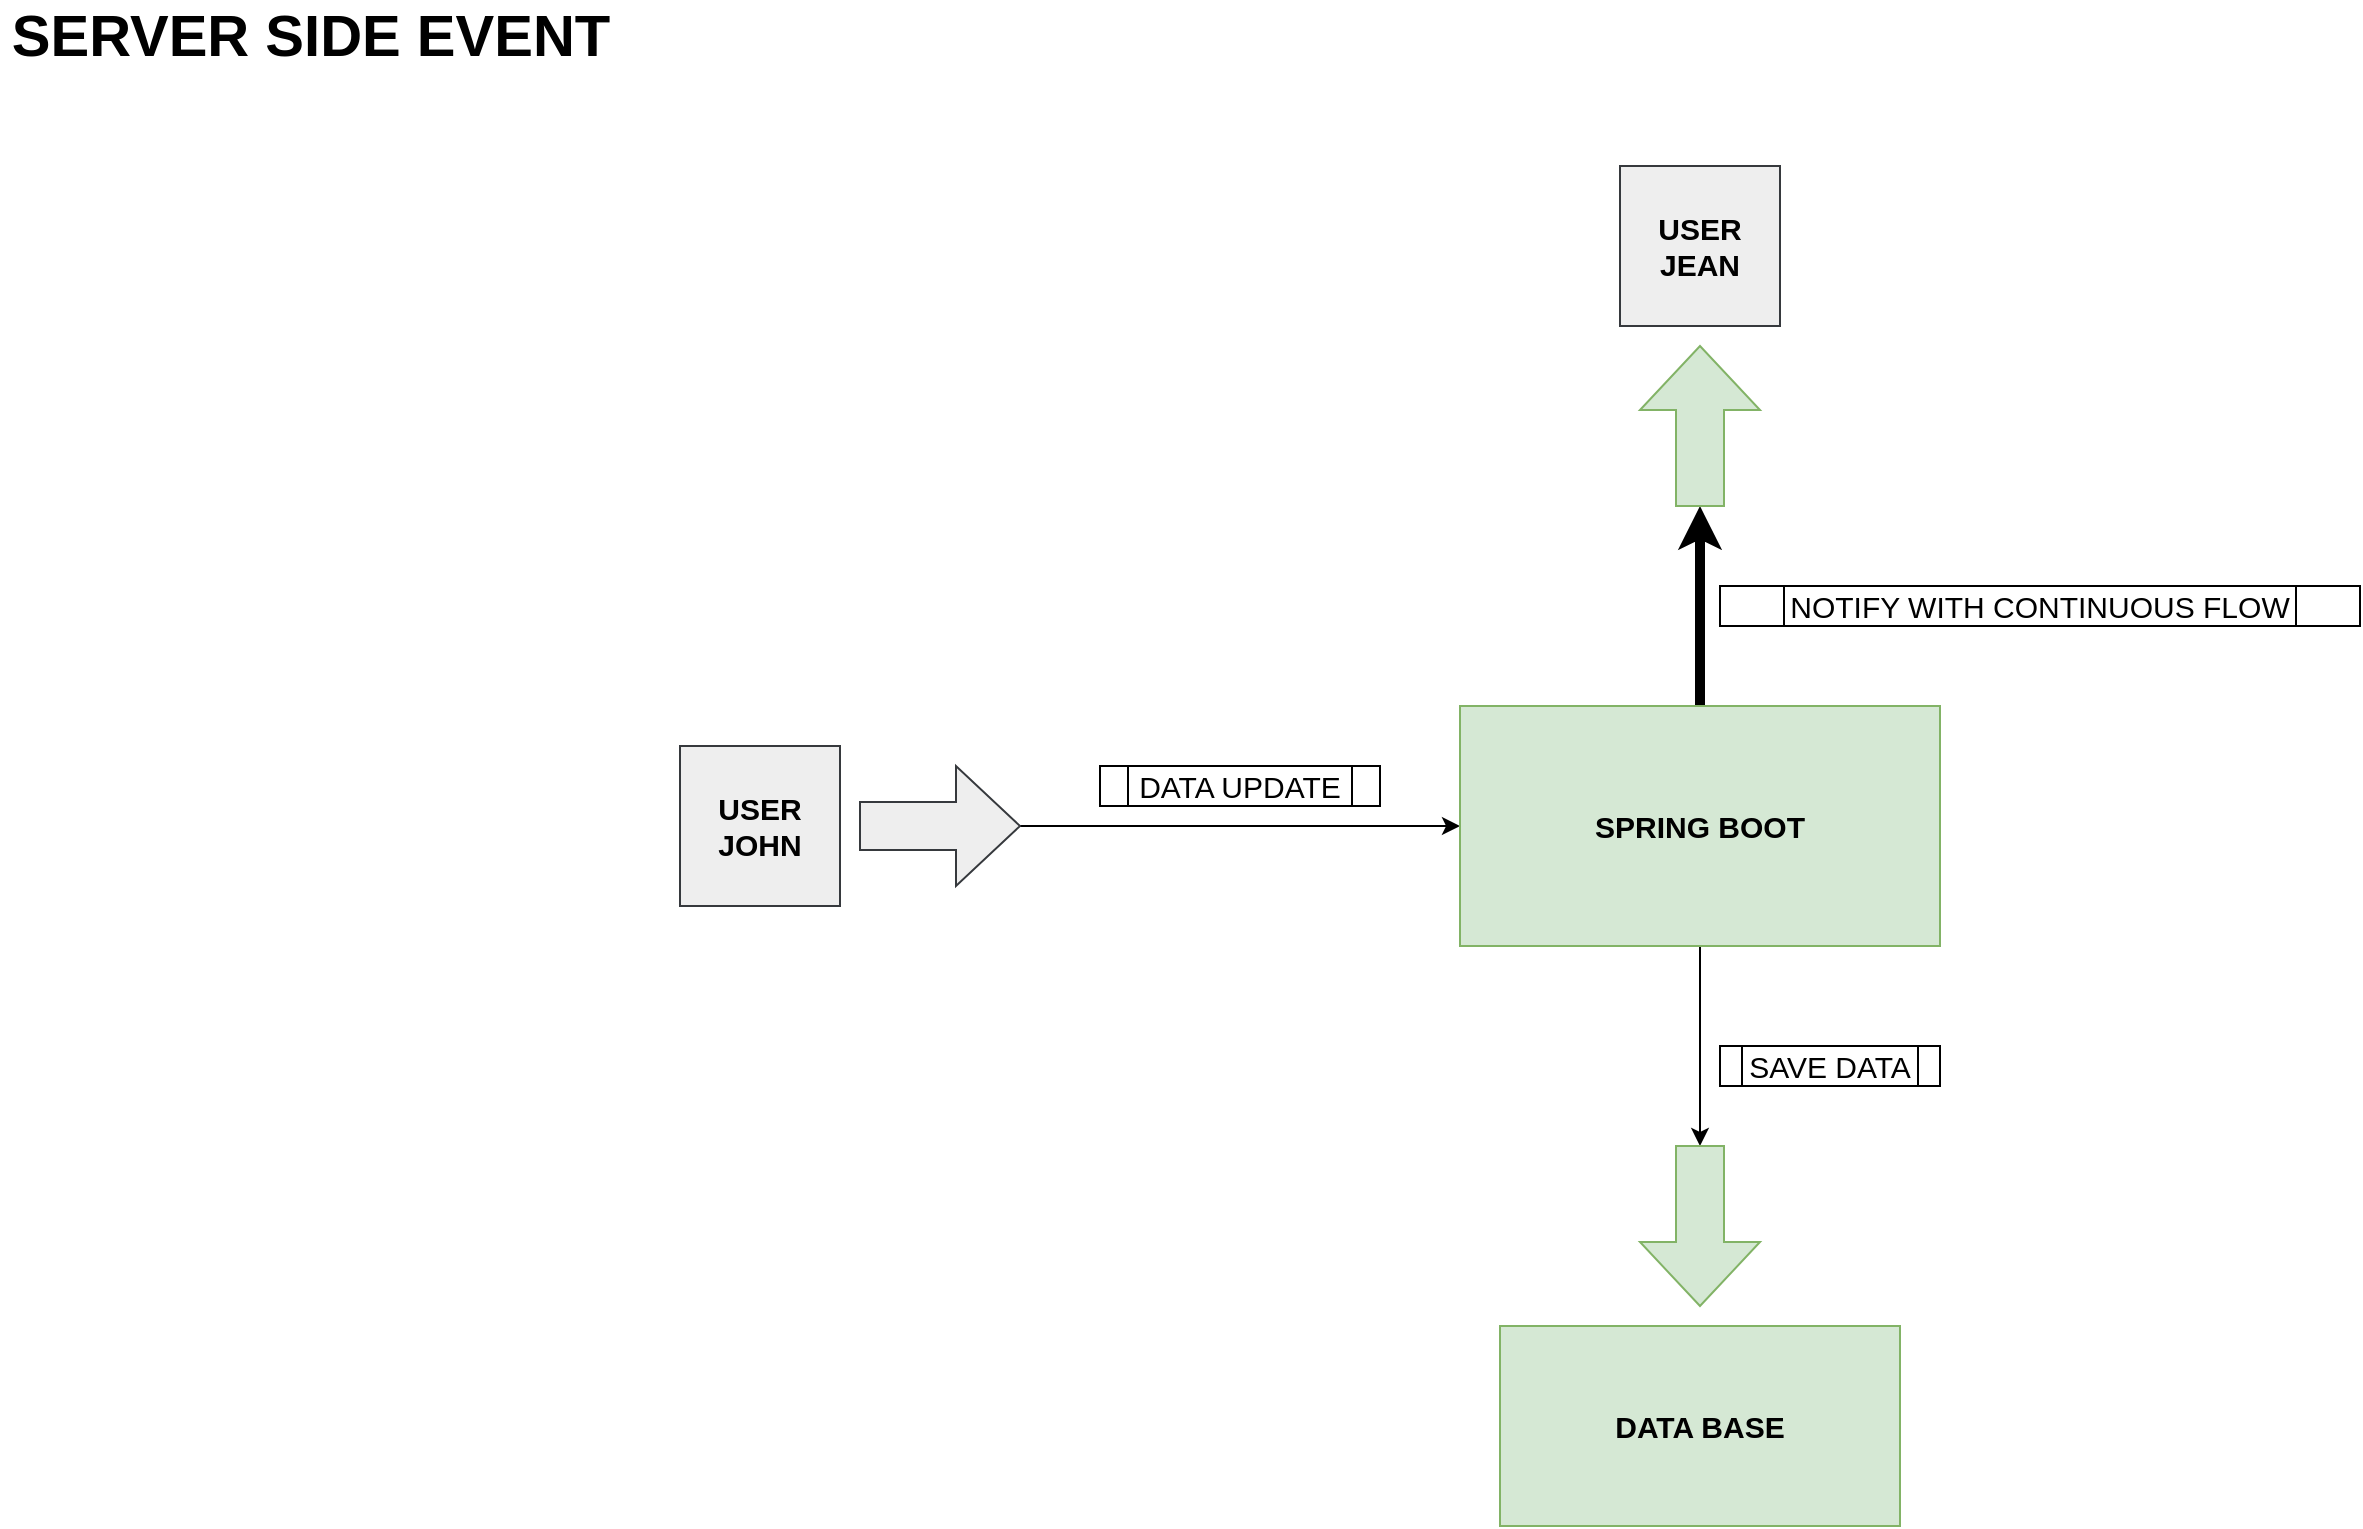<mxfile version="16.2.7" type="github">
  <diagram id="mPFSQiah_NU10TlbEY0m" name="Page-1">
    <mxGraphModel dx="2768" dy="1130" grid="1" gridSize="10" guides="1" tooltips="1" connect="1" arrows="1" fold="1" page="0" pageScale="1" pageWidth="827" pageHeight="1169" math="0" shadow="0">
      <root>
        <mxCell id="0" />
        <mxCell id="1" parent="0" />
        <mxCell id="sigG_fs_RIrKZey_LHQE-6" value="" style="edgeStyle=orthogonalEdgeStyle;rounded=0;orthogonalLoop=1;jettySize=auto;html=1;fontSize=29;" parent="1" source="sigG_fs_RIrKZey_LHQE-5" target="sigG_fs_RIrKZey_LHQE-3" edge="1">
          <mxGeometry relative="1" as="geometry" />
        </mxCell>
        <mxCell id="XU_rd4bSlqqLAfE51_sd-3" value="" style="edgeStyle=orthogonalEdgeStyle;rounded=0;orthogonalLoop=1;jettySize=auto;html=1;fontSize=15;strokeWidth=5;" edge="1" parent="1" source="sigG_fs_RIrKZey_LHQE-3" target="XU_rd4bSlqqLAfE51_sd-2">
          <mxGeometry relative="1" as="geometry" />
        </mxCell>
        <mxCell id="XU_rd4bSlqqLAfE51_sd-7" value="" style="edgeStyle=orthogonalEdgeStyle;rounded=0;orthogonalLoop=1;jettySize=auto;html=1;fontSize=15;" edge="1" parent="1" source="sigG_fs_RIrKZey_LHQE-3" target="XU_rd4bSlqqLAfE51_sd-6">
          <mxGeometry relative="1" as="geometry" />
        </mxCell>
        <mxCell id="sigG_fs_RIrKZey_LHQE-3" value="SPRING BOOT" style="rounded=0;whiteSpace=wrap;html=1;fillColor=#d5e8d4;strokeColor=#82b366;gradientColor=none;fontStyle=1;fontSize=15;" parent="1" vertex="1">
          <mxGeometry x="300" y="520" width="240" height="120" as="geometry" />
        </mxCell>
        <mxCell id="sigG_fs_RIrKZey_LHQE-4" value="&lt;b&gt;&lt;font style=&quot;font-size: 29px&quot;&gt;SERVER SIDE EVENT&lt;/font&gt;&lt;/b&gt;" style="text;html=1;align=center;verticalAlign=middle;resizable=0;points=[];autosize=1;strokeColor=none;fillColor=none;fontSize=15;" parent="1" vertex="1">
          <mxGeometry x="-430" y="170" width="310" height="30" as="geometry" />
        </mxCell>
        <mxCell id="sigG_fs_RIrKZey_LHQE-5" value="" style="shape=singleArrow;whiteSpace=wrap;html=1;arrowWidth=0.4;arrowSize=0.4;fontSize=15;fillColor=#eeeeee;strokeColor=#36393d;rounded=0;fontStyle=1;" parent="1" vertex="1">
          <mxGeometry y="550" width="80" height="60" as="geometry" />
        </mxCell>
        <mxCell id="sigG_fs_RIrKZey_LHQE-12" value="USER&lt;br&gt;JOHN" style="whiteSpace=wrap;html=1;aspect=fixed;rounded=0;fontSize=15;fillColor=#eeeeee;strokeColor=#36393d;fontStyle=1" parent="1" vertex="1">
          <mxGeometry x="-90" y="540" width="80" height="80" as="geometry" />
        </mxCell>
        <mxCell id="sigG_fs_RIrKZey_LHQE-13" value="DATA UPDATE" style="shape=process;whiteSpace=wrap;html=1;backgroundOutline=1;rounded=0;fontSize=15;fillColor=default;gradientColor=none;" parent="1" vertex="1">
          <mxGeometry x="120" y="550" width="140" height="20" as="geometry" />
        </mxCell>
        <mxCell id="XU_rd4bSlqqLAfE51_sd-2" value="" style="shape=singleArrow;whiteSpace=wrap;html=1;arrowWidth=0.4;arrowSize=0.4;fontSize=15;fillColor=#d5e8d4;strokeColor=#82b366;rounded=0;gradientColor=none;fontStyle=1;rotation=-90;" vertex="1" parent="1">
          <mxGeometry x="380" y="350" width="80" height="60" as="geometry" />
        </mxCell>
        <mxCell id="XU_rd4bSlqqLAfE51_sd-4" value="USER&lt;br&gt;JEAN" style="whiteSpace=wrap;html=1;aspect=fixed;rounded=0;fontSize=15;fillColor=#eeeeee;strokeColor=#36393d;fontStyle=1" vertex="1" parent="1">
          <mxGeometry x="380" y="250" width="80" height="80" as="geometry" />
        </mxCell>
        <mxCell id="XU_rd4bSlqqLAfE51_sd-5" value="NOTIFY WITH CONTINUOUS FLOW" style="shape=process;whiteSpace=wrap;html=1;backgroundOutline=1;rounded=0;fontSize=15;fillColor=default;gradientColor=none;" vertex="1" parent="1">
          <mxGeometry x="430" y="460" width="320" height="20" as="geometry" />
        </mxCell>
        <mxCell id="XU_rd4bSlqqLAfE51_sd-6" value="" style="shape=singleArrow;whiteSpace=wrap;html=1;arrowWidth=0.4;arrowSize=0.4;fontSize=15;fillColor=#d5e8d4;strokeColor=#82b366;rounded=0;gradientColor=none;fontStyle=1;rotation=90;" vertex="1" parent="1">
          <mxGeometry x="380" y="750" width="80" height="60" as="geometry" />
        </mxCell>
        <mxCell id="XU_rd4bSlqqLAfE51_sd-8" value="DATA BASE" style="rounded=0;whiteSpace=wrap;html=1;fillColor=#d5e8d4;strokeColor=#82b366;gradientColor=none;fontStyle=1;fontSize=15;" vertex="1" parent="1">
          <mxGeometry x="320" y="830" width="200" height="100" as="geometry" />
        </mxCell>
        <mxCell id="XU_rd4bSlqqLAfE51_sd-9" value="SAVE DATA" style="shape=process;whiteSpace=wrap;html=1;backgroundOutline=1;rounded=0;fontSize=15;fillColor=default;gradientColor=none;" vertex="1" parent="1">
          <mxGeometry x="430" y="690" width="110" height="20" as="geometry" />
        </mxCell>
      </root>
    </mxGraphModel>
  </diagram>
</mxfile>
